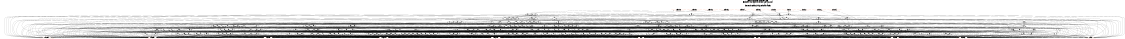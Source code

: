 # Network structure generated by ABC

digraph network {
size = "7.5,10";
center = true;
edge [dir = back];

{
  node [shape = plaintext];
  edge [style = invis];
  LevelTitle1 [label=""];
  LevelTitle2 [label=""];
  Level7 [label = ""];
  Level6 [label = ""];
  Level5 [label = ""];
  Level4 [label = ""];
  Level3 [label = ""];
  Level2 [label = ""];
  Level1 [label = ""];
  Level0 [label = ""];
  LevelTitle1 ->  LevelTitle2 ->  Level7 ->  Level6 ->  Level5 ->  Level4 ->  Level3 ->  Level2 ->  Level1 ->  Level0;
}

{
  rank = same;
  LevelTitle1;
  title1 [shape=plaintext,
          fontsize=20,
          fontname = "Times-Roman",
          label="Network structure visualized by ABC\nBenchmark \"top\". Time was Wed Oct 16 16:01:38 2024. "
         ];
}

{
  rank = same;
  LevelTitle2;
  title2 [shape=plaintext,
          fontsize=18,
          fontname = "Times-Roman",
          label="The network contains 297 logic nodes and 0 latches.\n"
         ];
}

{
  rank = same;
  Level7;
  Node11 [label = "coeff_token0", shape = invtriangle, color = coral, fillcolor = coral];
  Node12 [label = "coeff_token1", shape = invtriangle, color = coral, fillcolor = coral];
  Node13 [label = "coeff_token2", shape = invtriangle, color = coral, fillcolor = coral];
  Node14 [label = "coeff_token3", shape = invtriangle, color = coral, fillcolor = coral];
  Node15 [label = "coeff_token4", shape = invtriangle, color = coral, fillcolor = coral];
  Node16 [label = "coeff_token5", shape = invtriangle, color = coral, fillcolor = coral];
  Node17 [label = "ctoken_len0", shape = invtriangle, color = coral, fillcolor = coral];
  Node18 [label = "ctoken_len1", shape = invtriangle, color = coral, fillcolor = coral];
  Node19 [label = "ctoken_len2", shape = invtriangle, color = coral, fillcolor = coral];
  Node20 [label = "ctoken_len3", shape = invtriangle, color = coral, fillcolor = coral];
  Node21 [label = "ctoken_len4", shape = invtriangle, color = coral, fillcolor = coral];
}

{
  rank = same;
  Level6;
  Node23 [label = "23\n", shape = ellipse];
  Node70 [label = "70\n", shape = ellipse];
  Node116 [label = "116\n", shape = ellipse];
  Node159 [label = "159\n", shape = ellipse];
  Node196 [label = "196\n", shape = ellipse];
  Node231 [label = "231\n", shape = ellipse];
  Node273 [label = "273\n", shape = ellipse];
}

{
  rank = same;
  Level5;
  Node24 [label = "24\n", shape = ellipse];
  Node40 [label = "40\n", shape = ellipse];
  Node71 [label = "71\n", shape = ellipse];
  Node89 [label = "89\n", shape = ellipse];
  Node117 [label = "117\n", shape = ellipse];
  Node136 [label = "136\n", shape = ellipse];
  Node160 [label = "160\n", shape = ellipse];
  Node197 [label = "197\n", shape = ellipse];
  Node211 [label = "211\n", shape = ellipse];
  Node232 [label = "232\n", shape = ellipse];
  Node274 [label = "274\n", shape = ellipse];
  Node302 [label = "302\n", shape = ellipse];
}

{
  rank = same;
  Level4;
  Node25 [label = "25\n", shape = ellipse];
  Node33 [label = "33\n", shape = ellipse];
  Node41 [label = "41\n", shape = ellipse];
  Node50 [label = "50\n", shape = ellipse];
  Node72 [label = "72\n", shape = ellipse];
  Node81 [label = "81\n", shape = ellipse];
  Node90 [label = "90\n", shape = ellipse];
  Node102 [label = "102\n", shape = ellipse];
  Node109 [label = "109\n", shape = ellipse];
  Node118 [label = "118\n", shape = ellipse];
  Node137 [label = "137\n", shape = ellipse];
  Node146 [label = "146\n", shape = ellipse];
  Node161 [label = "161\n", shape = ellipse];
  Node170 [label = "170\n", shape = ellipse];
  Node180 [label = "180\n", shape = ellipse];
  Node190 [label = "190\n", shape = ellipse];
  Node193 [label = "193\n", shape = ellipse];
  Node198 [label = "198\n", shape = ellipse];
  Node212 [label = "212\n", shape = ellipse];
  Node220 [label = "220\n", shape = ellipse];
  Node233 [label = "233\n", shape = ellipse];
  Node253 [label = "253\n", shape = ellipse];
  Node275 [label = "275\n", shape = ellipse];
  Node292 [label = "292\n", shape = ellipse];
  Node303 [label = "303\n", shape = ellipse];
  Node308 [label = "308\n", shape = ellipse];
  Node313 [label = "313\n", shape = ellipse];
}

{
  rank = same;
  Level3;
  Node26 [label = "26\n", shape = ellipse];
  Node34 [label = "34\n", shape = ellipse];
  Node42 [label = "42\n", shape = ellipse];
  Node51 [label = "51\n", shape = ellipse];
  Node59 [label = "59\n", shape = ellipse];
  Node64 [label = "64\n", shape = ellipse];
  Node73 [label = "73\n", shape = ellipse];
  Node82 [label = "82\n", shape = ellipse];
  Node91 [label = "91\n", shape = ellipse];
  Node97 [label = "97\n", shape = ellipse];
  Node103 [label = "103\n", shape = ellipse];
  Node110 [label = "110\n", shape = ellipse];
  Node119 [label = "119\n", shape = ellipse];
  Node123 [label = "123\n", shape = ellipse];
  Node138 [label = "138\n", shape = ellipse];
  Node142 [label = "142\n", shape = ellipse];
  Node147 [label = "147\n", shape = ellipse];
  Node154 [label = "154\n", shape = ellipse];
  Node162 [label = "162\n", shape = ellipse];
  Node167 [label = "167\n", shape = ellipse];
  Node171 [label = "171\n", shape = ellipse];
  Node176 [label = "176\n", shape = ellipse];
  Node181 [label = "181\n", shape = ellipse];
  Node186 [label = "186\n", shape = ellipse];
  Node191 [label = "191\n", shape = ellipse];
  Node194 [label = "194\n", shape = ellipse];
  Node199 [label = "199\n", shape = ellipse];
  Node202 [label = "202\n", shape = ellipse];
  Node206 [label = "206\n", shape = ellipse];
  Node213 [label = "213\n", shape = ellipse];
  Node221 [label = "221\n", shape = ellipse];
  Node226 [label = "226\n", shape = ellipse];
  Node229 [label = "229\n", shape = ellipse];
  Node234 [label = "234\n", shape = ellipse];
  Node237 [label = "237\n", shape = ellipse];
  Node243 [label = "243\n", shape = ellipse];
  Node254 [label = "254\n", shape = ellipse];
  Node262 [label = "262\n", shape = ellipse];
  Node267 [label = "267\n", shape = ellipse];
  Node276 [label = "276\n", shape = ellipse];
  Node282 [label = "282\n", shape = ellipse];
  Node287 [label = "287\n", shape = ellipse];
  Node293 [label = "293\n", shape = ellipse];
  Node295 [label = "295\n", shape = ellipse];
  Node297 [label = "297\n", shape = ellipse];
  Node301 [label = "301\n", shape = ellipse];
  Node304 [label = "304\n", shape = ellipse];
  Node306 [label = "306\n", shape = ellipse];
  Node309 [label = "309\n", shape = ellipse];
  Node314 [label = "314\n", shape = ellipse];
  Node316 [label = "316\n", shape = ellipse];
  Node317 [label = "317\n", shape = ellipse];
}

{
  rank = same;
  Level2;
  Node27 [label = "27\n", shape = ellipse];
  Node30 [label = "30\n", shape = ellipse];
  Node35 [label = "35\n", shape = ellipse];
  Node38 [label = "38\n", shape = ellipse];
  Node43 [label = "43\n", shape = ellipse];
  Node45 [label = "45\n", shape = ellipse];
  Node47 [label = "47\n", shape = ellipse];
  Node52 [label = "52\n", shape = ellipse];
  Node54 [label = "54\n", shape = ellipse];
  Node56 [label = "56\n", shape = ellipse];
  Node60 [label = "60\n", shape = ellipse];
  Node62 [label = "62\n", shape = ellipse];
  Node65 [label = "65\n", shape = ellipse];
  Node67 [label = "67\n", shape = ellipse];
  Node74 [label = "74\n", shape = ellipse];
  Node78 [label = "78\n", shape = ellipse];
  Node83 [label = "83\n", shape = ellipse];
  Node86 [label = "86\n", shape = ellipse];
  Node92 [label = "92\n", shape = ellipse];
  Node98 [label = "98\n", shape = ellipse];
  Node104 [label = "104\n", shape = ellipse];
  Node106 [label = "106\n", shape = ellipse];
  Node111 [label = "111\n", shape = ellipse];
  Node115 [label = "115\n", shape = ellipse];
  Node120 [label = "120\n", shape = ellipse];
  Node124 [label = "124\n", shape = ellipse];
  Node126 [label = "126\n", shape = ellipse];
  Node128 [label = "128\n", shape = ellipse];
  Node131 [label = "131\n", shape = ellipse];
  Node134 [label = "134\n", shape = ellipse];
  Node139 [label = "139\n", shape = ellipse];
  Node143 [label = "143\n", shape = ellipse];
  Node148 [label = "148\n", shape = ellipse];
  Node150 [label = "150\n", shape = ellipse];
  Node155 [label = "155\n", shape = ellipse];
  Node163 [label = "163\n", shape = ellipse];
  Node168 [label = "168\n", shape = ellipse];
  Node172 [label = "172\n", shape = ellipse];
  Node174 [label = "174\n", shape = ellipse];
  Node175 [label = "175\n", shape = ellipse];
  Node177 [label = "177\n", shape = ellipse];
  Node182 [label = "182\n", shape = ellipse];
  Node187 [label = "187\n", shape = ellipse];
  Node192 [label = "192\n", shape = ellipse];
  Node195 [label = "195\n", shape = ellipse];
  Node200 [label = "200\n", shape = ellipse];
  Node203 [label = "203\n", shape = ellipse];
  Node205 [label = "205\n", shape = ellipse];
  Node207 [label = "207\n", shape = ellipse];
  Node209 [label = "209\n", shape = ellipse];
  Node214 [label = "214\n", shape = ellipse];
  Node216 [label = "216\n", shape = ellipse];
  Node219 [label = "219\n", shape = ellipse];
  Node222 [label = "222\n", shape = ellipse];
  Node227 [label = "227\n", shape = ellipse];
  Node230 [label = "230\n", shape = ellipse];
  Node235 [label = "235\n", shape = ellipse];
  Node238 [label = "238\n", shape = ellipse];
  Node240 [label = "240\n", shape = ellipse];
  Node242 [label = "242\n", shape = ellipse];
  Node244 [label = "244\n", shape = ellipse];
  Node248 [label = "248\n", shape = ellipse];
  Node252 [label = "252\n", shape = ellipse];
  Node255 [label = "255\n", shape = ellipse];
  Node258 [label = "258\n", shape = ellipse];
  Node263 [label = "263\n", shape = ellipse];
  Node265 [label = "265\n", shape = ellipse];
  Node266 [label = "266\n", shape = ellipse];
  Node268 [label = "268\n", shape = ellipse];
  Node271 [label = "271\n", shape = ellipse];
  Node277 [label = "277\n", shape = ellipse];
  Node281 [label = "281\n", shape = ellipse];
  Node283 [label = "283\n", shape = ellipse];
  Node284 [label = "284\n", shape = ellipse];
  Node288 [label = "288\n", shape = ellipse];
  Node290 [label = "290\n", shape = ellipse];
  Node294 [label = "294\n", shape = ellipse];
  Node298 [label = "298\n", shape = ellipse];
  Node305 [label = "305\n", shape = ellipse];
  Node307 [label = "307\n", shape = ellipse];
  Node310 [label = "310\n", shape = ellipse];
  Node311 [label = "311\n", shape = ellipse];
  Node315 [label = "315\n", shape = ellipse];
  Node318 [label = "318\n", shape = ellipse];
}

{
  rank = same;
  Level1;
  Node28 [label = "28\n", shape = ellipse];
  Node29 [label = "29\n", shape = ellipse];
  Node31 [label = "31\n", shape = ellipse];
  Node32 [label = "32\n", shape = ellipse];
  Node36 [label = "36\n", shape = ellipse];
  Node37 [label = "37\n", shape = ellipse];
  Node39 [label = "39\n", shape = ellipse];
  Node44 [label = "44\n", shape = ellipse];
  Node46 [label = "46\n", shape = ellipse];
  Node48 [label = "48\n", shape = ellipse];
  Node49 [label = "49\n", shape = ellipse];
  Node53 [label = "53\n", shape = ellipse];
  Node55 [label = "55\n", shape = ellipse];
  Node57 [label = "57\n", shape = ellipse];
  Node58 [label = "58\n", shape = ellipse];
  Node61 [label = "61\n", shape = ellipse];
  Node63 [label = "63\n", shape = ellipse];
  Node66 [label = "66\n", shape = ellipse];
  Node68 [label = "68\n", shape = ellipse];
  Node69 [label = "69\n", shape = ellipse];
  Node75 [label = "75\n", shape = ellipse];
  Node76 [label = "76\n", shape = ellipse];
  Node77 [label = "77\n", shape = ellipse];
  Node79 [label = "79\n", shape = ellipse];
  Node80 [label = "80\n", shape = ellipse];
  Node84 [label = "84\n", shape = ellipse];
  Node85 [label = "85\n", shape = ellipse];
  Node87 [label = "87\n", shape = ellipse];
  Node88 [label = "88\n", shape = ellipse];
  Node93 [label = "93\n", shape = ellipse];
  Node94 [label = "94\n", shape = ellipse];
  Node95 [label = "95\n", shape = ellipse];
  Node96 [label = "96\n", shape = ellipse];
  Node99 [label = "99\n", shape = ellipse];
  Node100 [label = "100\n", shape = ellipse];
  Node101 [label = "101\n", shape = ellipse];
  Node105 [label = "105\n", shape = ellipse];
  Node107 [label = "107\n", shape = ellipse];
  Node108 [label = "108\n", shape = ellipse];
  Node112 [label = "112\n", shape = ellipse];
  Node113 [label = "113\n", shape = ellipse];
  Node114 [label = "114\n", shape = ellipse];
  Node121 [label = "121\n", shape = ellipse];
  Node122 [label = "122\n", shape = ellipse];
  Node125 [label = "125\n", shape = ellipse];
  Node127 [label = "127\n", shape = ellipse];
  Node129 [label = "129\n", shape = ellipse];
  Node130 [label = "130\n", shape = ellipse];
  Node132 [label = "132\n", shape = ellipse];
  Node133 [label = "133\n", shape = ellipse];
  Node135 [label = "135\n", shape = ellipse];
  Node140 [label = "140\n", shape = ellipse];
  Node141 [label = "141\n", shape = ellipse];
  Node144 [label = "144\n", shape = ellipse];
  Node145 [label = "145\n", shape = ellipse];
  Node149 [label = "149\n", shape = ellipse];
  Node151 [label = "151\n", shape = ellipse];
  Node152 [label = "152\n", shape = ellipse];
  Node153 [label = "153\n", shape = ellipse];
  Node156 [label = "156\n", shape = ellipse];
  Node157 [label = "157\n", shape = ellipse];
  Node158 [label = "158\n", shape = ellipse];
  Node164 [label = "164\n", shape = ellipse];
  Node165 [label = "165\n", shape = ellipse];
  Node166 [label = "166\n", shape = ellipse];
  Node169 [label = "169\n", shape = ellipse];
  Node173 [label = "173\n", shape = ellipse];
  Node178 [label = "178\n", shape = ellipse];
  Node179 [label = "179\n", shape = ellipse];
  Node183 [label = "183\n", shape = ellipse];
  Node184 [label = "184\n", shape = ellipse];
  Node185 [label = "185\n", shape = ellipse];
  Node188 [label = "188\n", shape = ellipse];
  Node189 [label = "189\n", shape = ellipse];
  Node201 [label = "201\n", shape = ellipse];
  Node204 [label = "204\n", shape = ellipse];
  Node208 [label = "208\n", shape = ellipse];
  Node210 [label = "210\n", shape = ellipse];
  Node215 [label = "215\n", shape = ellipse];
  Node217 [label = "217\n", shape = ellipse];
  Node218 [label = "218\n", shape = ellipse];
  Node223 [label = "223\n", shape = ellipse];
  Node224 [label = "224\n", shape = ellipse];
  Node225 [label = "225\n", shape = ellipse];
  Node228 [label = "228\n", shape = ellipse];
  Node236 [label = "236\n", shape = ellipse];
  Node239 [label = "239\n", shape = ellipse];
  Node241 [label = "241\n", shape = ellipse];
  Node245 [label = "245\n", shape = ellipse];
  Node246 [label = "246\n", shape = ellipse];
  Node247 [label = "247\n", shape = ellipse];
  Node249 [label = "249\n", shape = ellipse];
  Node250 [label = "250\n", shape = ellipse];
  Node251 [label = "251\n", shape = ellipse];
  Node256 [label = "256\n", shape = ellipse];
  Node257 [label = "257\n", shape = ellipse];
  Node259 [label = "259\n", shape = ellipse];
  Node260 [label = "260\n", shape = ellipse];
  Node261 [label = "261\n", shape = ellipse];
  Node264 [label = "264\n", shape = ellipse];
  Node269 [label = "269\n", shape = ellipse];
  Node270 [label = "270\n", shape = ellipse];
  Node272 [label = "272\n", shape = ellipse];
  Node278 [label = "278\n", shape = ellipse];
  Node279 [label = "279\n", shape = ellipse];
  Node280 [label = "280\n", shape = ellipse];
  Node285 [label = "285\n", shape = ellipse];
  Node286 [label = "286\n", shape = ellipse];
  Node289 [label = "289\n", shape = ellipse];
  Node291 [label = "291\n", shape = ellipse];
  Node296 [label = "296\n", shape = ellipse];
  Node299 [label = "299\n", shape = ellipse];
  Node300 [label = "300\n", shape = ellipse];
  Node312 [label = "312\n", shape = ellipse];
  Node319 [label = "319\n", shape = ellipse];
}

{
  rank = same;
  Level0;
  Node1 [label = "totalcoeffs0", shape = triangle, color = coral, fillcolor = coral];
  Node2 [label = "totalcoeffs1", shape = triangle, color = coral, fillcolor = coral];
  Node3 [label = "totalcoeffs2", shape = triangle, color = coral, fillcolor = coral];
  Node4 [label = "totalcoeffs3", shape = triangle, color = coral, fillcolor = coral];
  Node5 [label = "totalcoeffs4", shape = triangle, color = coral, fillcolor = coral];
  Node6 [label = "ctable0", shape = triangle, color = coral, fillcolor = coral];
  Node7 [label = "ctable1", shape = triangle, color = coral, fillcolor = coral];
  Node8 [label = "ctable2", shape = triangle, color = coral, fillcolor = coral];
  Node9 [label = "trailingones0", shape = triangle, color = coral, fillcolor = coral];
  Node10 [label = "trailingones1", shape = triangle, color = coral, fillcolor = coral];
}

title1 -> title2 [style = invis];
title2 -> Node11 [style = invis];
title2 -> Node12 [style = invis];
title2 -> Node13 [style = invis];
title2 -> Node14 [style = invis];
title2 -> Node15 [style = invis];
title2 -> Node16 [style = invis];
title2 -> Node17 [style = invis];
title2 -> Node18 [style = invis];
title2 -> Node19 [style = invis];
title2 -> Node20 [style = invis];
title2 -> Node21 [style = invis];
Node11 -> Node12 [style = invis];
Node12 -> Node13 [style = invis];
Node13 -> Node14 [style = invis];
Node14 -> Node15 [style = invis];
Node15 -> Node16 [style = invis];
Node16 -> Node17 [style = invis];
Node17 -> Node18 [style = invis];
Node18 -> Node19 [style = invis];
Node19 -> Node20 [style = invis];
Node20 -> Node21 [style = invis];
Node11 -> Node23 [style = solid];
Node12 -> Node70 [style = solid];
Node13 -> Node116 [style = solid];
Node14 -> Node159 [style = solid];
Node15 -> Node190 [style = solid];
Node16 -> Node193 [style = solid];
Node17 -> Node196 [style = solid];
Node18 -> Node231 [style = solid];
Node19 -> Node273 [style = solid];
Node20 -> Node302 [style = solid];
Node21 -> Node317 [style = solid];
Node23 -> Node24 [style = solid];
Node23 -> Node40 [style = solid];
Node23 -> Node64 [style = solid];
Node23 -> Node5 [style = solid];
Node24 -> Node25 [style = solid];
Node24 -> Node33 [style = solid];
Node24 -> Node7 [style = solid];
Node24 -> Node9 [style = solid];
Node25 -> Node26 [style = solid];
Node25 -> Node30 [style = solid];
Node25 -> Node32 [style = solid];
Node25 -> Node3 [style = solid];
Node26 -> Node27 [style = solid];
Node26 -> Node29 [style = solid];
Node26 -> Node2 [style = solid];
Node26 -> Node8 [style = solid];
Node27 -> Node28 [style = solid];
Node27 -> Node2 [style = solid];
Node27 -> Node4 [style = solid];
Node27 -> Node10 [style = solid];
Node28 -> Node1 [style = solid];
Node28 -> Node2 [style = solid];
Node28 -> Node3 [style = solid];
Node28 -> Node6 [style = solid];
Node29 -> Node1 [style = solid];
Node29 -> Node3 [style = solid];
Node29 -> Node4 [style = solid];
Node29 -> Node10 [style = solid];
Node30 -> Node31 [style = solid];
Node30 -> Node1 [style = solid];
Node30 -> Node2 [style = solid];
Node30 -> Node10 [style = solid];
Node31 -> Node4 [style = solid];
Node31 -> Node6 [style = solid];
Node32 -> Node1 [style = solid];
Node32 -> Node2 [style = solid];
Node32 -> Node8 [style = solid];
Node32 -> Node10 [style = solid];
Node33 -> Node34 [style = solid];
Node33 -> Node4 [style = solid];
Node34 -> Node35 [style = solid];
Node34 -> Node38 [style = solid];
Node34 -> Node1 [style = solid];
Node34 -> Node3 [style = solid];
Node35 -> Node36 [style = solid];
Node35 -> Node37 [style = solid];
Node35 -> Node2 [style = solid];
Node35 -> Node8 [style = solid];
Node36 -> Node6 [style = solid];
Node36 -> Node8 [style = solid];
Node36 -> Node9 [style = solid];
Node36 -> Node10 [style = solid];
Node37 -> Node6 [style = solid];
Node37 -> Node10 [style = solid];
Node38 -> Node39 [style = solid];
Node38 -> Node6 [style = solid];
Node38 -> Node8 [style = solid];
Node38 -> Node9 [style = solid];
Node39 -> Node1 [style = solid];
Node39 -> Node2 [style = solid];
Node39 -> Node3 [style = solid];
Node39 -> Node10 [style = solid];
Node40 -> Node41 [style = solid];
Node40 -> Node50 [style = solid];
Node40 -> Node59 [style = solid];
Node40 -> Node8 [style = solid];
Node41 -> Node42 [style = solid];
Node41 -> Node47 [style = solid];
Node41 -> Node4 [style = solid];
Node41 -> Node6 [style = solid];
Node42 -> Node43 [style = solid];
Node42 -> Node45 [style = solid];
Node42 -> Node7 [style = solid];
Node42 -> Node9 [style = solid];
Node43 -> Node44 [style = solid];
Node43 -> Node1 [style = solid];
Node43 -> Node3 [style = solid];
Node43 -> Node6 [style = solid];
Node44 -> Node2 [style = solid];
Node44 -> Node10 [style = solid];
Node45 -> Node46 [style = solid];
Node45 -> Node3 [style = solid];
Node45 -> Node6 [style = solid];
Node46 -> Node1 [style = solid];
Node46 -> Node2 [style = solid];
Node46 -> Node10 [style = solid];
Node47 -> Node48 [style = solid];
Node47 -> Node49 [style = solid];
Node47 -> Node2 [style = solid];
Node47 -> Node9 [style = solid];
Node48 -> Node1 [style = solid];
Node48 -> Node10 [style = solid];
Node49 -> Node1 [style = solid];
Node49 -> Node2 [style = solid];
Node49 -> Node3 [style = solid];
Node49 -> Node10 [style = solid];
Node50 -> Node51 [style = solid];
Node50 -> Node56 [style = solid];
Node50 -> Node6 [style = solid];
Node51 -> Node52 [style = solid];
Node51 -> Node54 [style = solid];
Node51 -> Node1 [style = solid];
Node51 -> Node9 [style = solid];
Node52 -> Node53 [style = solid];
Node52 -> Node2 [style = solid];
Node52 -> Node9 [style = solid];
Node52 -> Node10 [style = solid];
Node53 -> Node3 [style = solid];
Node53 -> Node4 [style = solid];
Node54 -> Node55 [style = solid];
Node54 -> Node2 [style = solid];
Node54 -> Node3 [style = solid];
Node54 -> Node10 [style = solid];
Node55 -> Node3 [style = solid];
Node55 -> Node4 [style = solid];
Node55 -> Node7 [style = solid];
Node56 -> Node57 [style = solid];
Node56 -> Node58 [style = solid];
Node56 -> Node1 [style = solid];
Node57 -> Node3 [style = solid];
Node57 -> Node4 [style = solid];
Node58 -> Node2 [style = solid];
Node58 -> Node9 [style = solid];
Node58 -> Node10 [style = solid];
Node59 -> Node60 [style = solid];
Node59 -> Node62 [style = solid];
Node59 -> Node6 [style = solid];
Node59 -> Node9 [style = solid];
Node60 -> Node57 [style = solid];
Node60 -> Node61 [style = solid];
Node60 -> Node46 [style = solid];
Node61 -> Node1 [style = solid];
Node61 -> Node3 [style = solid];
Node61 -> Node7 [style = solid];
Node61 -> Node10 [style = solid];
Node62 -> Node63 [style = solid];
Node62 -> Node2 [style = solid];
Node62 -> Node3 [style = solid];
Node62 -> Node10 [style = solid];
Node63 -> Node1 [style = solid];
Node63 -> Node4 [style = solid];
Node63 -> Node7 [style = solid];
Node64 -> Node65 [style = solid];
Node64 -> Node67 [style = solid];
Node64 -> Node69 [style = solid];
Node64 -> Node6 [style = solid];
Node65 -> Node66 [style = solid];
Node65 -> Node5 [style = solid];
Node65 -> Node7 [style = solid];
Node65 -> Node10 [style = solid];
Node66 -> Node6 [style = solid];
Node66 -> Node7 [style = solid];
Node66 -> Node9 [style = solid];
Node67 -> Node68 [style = solid];
Node67 -> Node1 [style = solid];
Node67 -> Node8 [style = solid];
Node68 -> Node2 [style = solid];
Node68 -> Node3 [style = solid];
Node68 -> Node4 [style = solid];
Node69 -> Node5 [style = solid];
Node69 -> Node7 [style = solid];
Node69 -> Node9 [style = solid];
Node69 -> Node10 [style = solid];
Node70 -> Node71 [style = solid];
Node70 -> Node89 [style = solid];
Node70 -> Node109 [style = solid];
Node70 -> Node8 [style = solid];
Node71 -> Node72 [style = solid];
Node71 -> Node81 [style = solid];
Node71 -> Node4 [style = solid];
Node72 -> Node73 [style = solid];
Node72 -> Node78 [style = solid];
Node72 -> Node2 [style = solid];
Node73 -> Node74 [style = solid];
Node73 -> Node77 [style = solid];
Node73 -> Node5 [style = solid];
Node73 -> Node6 [style = solid];
Node74 -> Node75 [style = solid];
Node74 -> Node76 [style = solid];
Node74 -> Node1 [style = solid];
Node74 -> Node3 [style = solid];
Node75 -> Node6 [style = solid];
Node75 -> Node7 [style = solid];
Node75 -> Node9 [style = solid];
Node75 -> Node10 [style = solid];
Node76 -> Node6 [style = solid];
Node76 -> Node7 [style = solid];
Node76 -> Node9 [style = solid];
Node76 -> Node10 [style = solid];
Node77 -> Node1 [style = solid];
Node77 -> Node3 [style = solid];
Node77 -> Node9 [style = solid];
Node77 -> Node10 [style = solid];
Node78 -> Node79 [style = solid];
Node78 -> Node80 [style = solid];
Node78 -> Node5 [style = solid];
Node78 -> Node10 [style = solid];
Node79 -> Node5 [style = solid];
Node79 -> Node6 [style = solid];
Node79 -> Node7 [style = solid];
Node79 -> Node9 [style = solid];
Node80 -> Node1 [style = solid];
Node80 -> Node3 [style = solid];
Node80 -> Node7 [style = solid];
Node80 -> Node10 [style = solid];
Node81 -> Node82 [style = solid];
Node81 -> Node88 [style = solid];
Node81 -> Node2 [style = solid];
Node81 -> Node5 [style = solid];
Node82 -> Node83 [style = solid];
Node82 -> Node86 [style = solid];
Node82 -> Node3 [style = solid];
Node82 -> Node10 [style = solid];
Node83 -> Node75 [style = solid];
Node83 -> Node84 [style = solid];
Node83 -> Node85 [style = solid];
Node83 -> Node1 [style = solid];
Node84 -> Node7 [style = solid];
Node84 -> Node9 [style = solid];
Node85 -> Node1 [style = solid];
Node85 -> Node6 [style = solid];
Node85 -> Node9 [style = solid];
Node85 -> Node10 [style = solid];
Node86 -> Node87 [style = solid];
Node86 -> Node6 [style = solid];
Node86 -> Node7 [style = solid];
Node86 -> Node9 [style = solid];
Node87 -> Node1 [style = solid];
Node87 -> Node3 [style = solid];
Node87 -> Node7 [style = solid];
Node88 -> Node3 [style = solid];
Node88 -> Node7 [style = solid];
Node88 -> Node9 [style = solid];
Node88 -> Node10 [style = solid];
Node89 -> Node90 [style = solid];
Node89 -> Node102 [style = solid];
Node89 -> Node5 [style = solid];
Node89 -> Node10 [style = solid];
Node90 -> Node91 [style = solid];
Node90 -> Node97 [style = solid];
Node90 -> Node6 [style = solid];
Node90 -> Node7 [style = solid];
Node91 -> Node92 [style = solid];
Node91 -> Node95 [style = solid];
Node91 -> Node96 [style = solid];
Node91 -> Node2 [style = solid];
Node92 -> Node93 [style = solid];
Node92 -> Node94 [style = solid];
Node92 -> Node1 [style = solid];
Node92 -> Node2 [style = solid];
Node93 -> Node3 [style = solid];
Node93 -> Node4 [style = solid];
Node93 -> Node9 [style = solid];
Node94 -> Node1 [style = solid];
Node94 -> Node3 [style = solid];
Node94 -> Node6 [style = solid];
Node94 -> Node9 [style = solid];
Node95 -> Node3 [style = solid];
Node95 -> Node6 [style = solid];
Node95 -> Node9 [style = solid];
Node96 -> Node1 [style = solid];
Node96 -> Node4 [style = solid];
Node96 -> Node6 [style = solid];
Node96 -> Node9 [style = solid];
Node97 -> Node98 [style = solid];
Node97 -> Node100 [style = solid];
Node97 -> Node101 [style = solid];
Node97 -> Node3 [style = solid];
Node98 -> Node99 [style = solid];
Node98 -> Node2 [style = solid];
Node98 -> Node3 [style = solid];
Node98 -> Node7 [style = solid];
Node99 -> Node2 [style = solid];
Node99 -> Node4 [style = solid];
Node99 -> Node9 [style = solid];
Node100 -> Node1 [style = solid];
Node100 -> Node9 [style = solid];
Node101 -> Node1 [style = solid];
Node101 -> Node2 [style = solid];
Node101 -> Node7 [style = solid];
Node102 -> Node103 [style = solid];
Node102 -> Node106 [style = solid];
Node102 -> Node108 [style = solid];
Node102 -> Node7 [style = solid];
Node103 -> Node104 [style = solid];
Node103 -> Node1 [style = solid];
Node103 -> Node2 [style = solid];
Node103 -> Node6 [style = solid];
Node104 -> Node105 [style = solid];
Node104 -> Node4 [style = solid];
Node104 -> Node9 [style = solid];
Node105 -> Node2 [style = solid];
Node105 -> Node3 [style = solid];
Node106 -> Node107 [style = solid];
Node106 -> Node4 [style = solid];
Node106 -> Node6 [style = solid];
Node106 -> Node9 [style = solid];
Node107 -> Node2 [style = solid];
Node107 -> Node3 [style = solid];
Node108 -> Node2 [style = solid];
Node108 -> Node3 [style = solid];
Node108 -> Node4 [style = solid];
Node108 -> Node6 [style = solid];
Node109 -> Node110 [style = solid];
Node109 -> Node115 [style = solid];
Node109 -> Node39 [style = solid];
Node109 -> Node8 [style = solid];
Node110 -> Node111 [style = solid];
Node110 -> Node113 [style = solid];
Node110 -> Node114 [style = solid];
Node110 -> Node9 [style = solid];
Node111 -> Node112 [style = solid];
Node111 -> Node3 [style = solid];
Node111 -> Node9 [style = solid];
Node112 -> Node2 [style = solid];
Node112 -> Node10 [style = solid];
Node113 -> Node1 [style = solid];
Node113 -> Node2 [style = solid];
Node113 -> Node3 [style = solid];
Node113 -> Node10 [style = solid];
Node114 -> Node1 [style = solid];
Node114 -> Node2 [style = solid];
Node114 -> Node3 [style = solid];
Node115 -> Node31 [style = solid];
Node115 -> Node5 [style = solid];
Node115 -> Node7 [style = solid];
Node116 -> Node117 [style = solid];
Node116 -> Node136 [style = solid];
Node116 -> Node154 [style = solid];
Node116 -> Node8 [style = solid];
Node117 -> Node118 [style = solid];
Node117 -> Node134 [style = solid];
Node117 -> Node1 [style = solid];
Node117 -> Node5 [style = solid];
Node118 -> Node119 [style = solid];
Node118 -> Node123 [style = solid];
Node118 -> Node131 [style = solid];
Node118 -> Node4 [style = solid];
Node119 -> Node120 [style = solid];
Node119 -> Node122 [style = solid];
Node119 -> Node2 [style = solid];
Node119 -> Node10 [style = solid];
Node120 -> Node121 [style = solid];
Node120 -> Node2 [style = solid];
Node120 -> Node4 [style = solid];
Node120 -> Node9 [style = solid];
Node121 -> Node6 [style = solid];
Node121 -> Node7 [style = solid];
Node122 -> Node3 [style = solid];
Node122 -> Node4 [style = solid];
Node122 -> Node6 [style = solid];
Node122 -> Node9 [style = solid];
Node123 -> Node124 [style = solid];
Node123 -> Node126 [style = solid];
Node123 -> Node128 [style = solid];
Node123 -> Node6 [style = solid];
Node124 -> Node125 [style = solid];
Node124 -> Node3 [style = solid];
Node124 -> Node7 [style = solid];
Node124 -> Node9 [style = solid];
Node125 -> Node2 [style = solid];
Node125 -> Node3 [style = solid];
Node125 -> Node4 [style = solid];
Node125 -> Node9 [style = solid];
Node126 -> Node127 [style = solid];
Node126 -> Node4 [style = solid];
Node126 -> Node7 [style = solid];
Node126 -> Node10 [style = solid];
Node127 -> Node2 [style = solid];
Node127 -> Node4 [style = solid];
Node127 -> Node9 [style = solid];
Node127 -> Node10 [style = solid];
Node128 -> Node129 [style = solid];
Node128 -> Node130 [style = solid];
Node129 -> Node7 [style = solid];
Node129 -> Node9 [style = solid];
Node130 -> Node2 [style = solid];
Node130 -> Node4 [style = solid];
Node130 -> Node10 [style = solid];
Node131 -> Node132 [style = solid];
Node131 -> Node133 [style = solid];
Node131 -> Node3 [style = solid];
Node132 -> Node2 [style = solid];
Node132 -> Node7 [style = solid];
Node132 -> Node9 [style = solid];
Node132 -> Node10 [style = solid];
Node133 -> Node2 [style = solid];
Node133 -> Node9 [style = solid];
Node133 -> Node10 [style = solid];
Node134 -> Node105 [style = solid];
Node134 -> Node135 [style = solid];
Node134 -> Node4 [style = solid];
Node134 -> Node5 [style = solid];
Node135 -> Node6 [style = solid];
Node135 -> Node7 [style = solid];
Node135 -> Node9 [style = solid];
Node135 -> Node10 [style = solid];
Node136 -> Node137 [style = solid];
Node136 -> Node146 [style = solid];
Node136 -> Node153 [style = solid];
Node136 -> Node5 [style = solid];
Node137 -> Node138 [style = solid];
Node137 -> Node142 [style = solid];
Node137 -> Node1 [style = solid];
Node137 -> Node7 [style = solid];
Node138 -> Node139 [style = solid];
Node138 -> Node141 [style = solid];
Node138 -> Node2 [style = solid];
Node138 -> Node4 [style = solid];
Node139 -> Node140 [style = solid];
Node139 -> Node3 [style = solid];
Node139 -> Node6 [style = solid];
Node139 -> Node10 [style = solid];
Node140 -> Node1 [style = solid];
Node140 -> Node9 [style = solid];
Node140 -> Node10 [style = solid];
Node141 -> Node2 [style = solid];
Node141 -> Node3 [style = solid];
Node141 -> Node9 [style = solid];
Node141 -> Node10 [style = solid];
Node142 -> Node143 [style = solid];
Node142 -> Node144 [style = solid];
Node142 -> Node145 [style = solid];
Node142 -> Node3 [style = solid];
Node143 -> Node57 [style = solid];
Node143 -> Node2 [style = solid];
Node143 -> Node9 [style = solid];
Node143 -> Node10 [style = solid];
Node144 -> Node9 [style = solid];
Node144 -> Node10 [style = solid];
Node145 -> Node2 [style = solid];
Node145 -> Node4 [style = solid];
Node145 -> Node6 [style = solid];
Node146 -> Node147 [style = solid];
Node146 -> Node150 [style = solid];
Node146 -> Node3 [style = solid];
Node146 -> Node4 [style = solid];
Node147 -> Node148 [style = solid];
Node147 -> Node112 [style = solid];
Node147 -> Node149 [style = solid];
Node147 -> Node9 [style = solid];
Node148 -> Node44 [style = solid];
Node148 -> Node7 [style = solid];
Node149 -> Node2 [style = solid];
Node149 -> Node4 [style = solid];
Node149 -> Node9 [style = solid];
Node149 -> Node10 [style = solid];
Node150 -> Node151 [style = solid];
Node150 -> Node152 [style = solid];
Node150 -> Node7 [style = solid];
Node151 -> Node2 [style = solid];
Node151 -> Node3 [style = solid];
Node151 -> Node9 [style = solid];
Node151 -> Node10 [style = solid];
Node152 -> Node3 [style = solid];
Node152 -> Node9 [style = solid];
Node152 -> Node10 [style = solid];
Node153 -> Node1 [style = solid];
Node153 -> Node6 [style = solid];
Node154 -> Node155 [style = solid];
Node154 -> Node157 [style = solid];
Node154 -> Node158 [style = solid];
Node154 -> Node2 [style = solid];
Node155 -> Node57 [style = solid];
Node155 -> Node156 [style = solid];
Node155 -> Node5 [style = solid];
Node156 -> Node6 [style = solid];
Node156 -> Node7 [style = solid];
Node157 -> Node1 [style = solid];
Node157 -> Node8 [style = solid];
Node157 -> Node9 [style = solid];
Node157 -> Node10 [style = solid];
Node158 -> Node1 [style = solid];
Node158 -> Node2 [style = solid];
Node158 -> Node9 [style = solid];
Node158 -> Node10 [style = solid];
Node159 -> Node160 [style = solid];
Node159 -> Node180 [style = solid];
Node159 -> Node5 [style = solid];
Node159 -> Node8 [style = solid];
Node160 -> Node161 [style = solid];
Node160 -> Node170 [style = solid];
Node160 -> Node176 [style = solid];
Node160 -> Node2 [style = solid];
Node161 -> Node162 [style = solid];
Node161 -> Node167 [style = solid];
Node161 -> Node1 [style = solid];
Node161 -> Node2 [style = solid];
Node162 -> Node163 [style = solid];
Node162 -> Node165 [style = solid];
Node162 -> Node166 [style = solid];
Node162 -> Node10 [style = solid];
Node163 -> Node164 [style = solid];
Node163 -> Node3 [style = solid];
Node163 -> Node4 [style = solid];
Node163 -> Node9 [style = solid];
Node164 -> Node6 [style = solid];
Node164 -> Node10 [style = solid];
Node165 -> Node3 [style = solid];
Node165 -> Node4 [style = solid];
Node165 -> Node6 [style = solid];
Node165 -> Node9 [style = solid];
Node166 -> Node4 [style = solid];
Node166 -> Node6 [style = solid];
Node166 -> Node7 [style = solid];
Node166 -> Node9 [style = solid];
Node167 -> Node168 [style = solid];
Node167 -> Node121 [style = solid];
Node167 -> Node4 [style = solid];
Node167 -> Node10 [style = solid];
Node168 -> Node95 [style = solid];
Node168 -> Node169 [style = solid];
Node169 -> Node2 [style = solid];
Node169 -> Node7 [style = solid];
Node170 -> Node171 [style = solid];
Node170 -> Node174 [style = solid];
Node170 -> Node175 [style = solid];
Node170 -> Node4 [style = solid];
Node171 -> Node172 [style = solid];
Node171 -> Node164 [style = solid];
Node171 -> Node7 [style = solid];
Node172 -> Node173 [style = solid];
Node172 -> Node6 [style = solid];
Node172 -> Node9 [style = solid];
Node173 -> Node2 [style = solid];
Node173 -> Node10 [style = solid];
Node174 -> Node37 [style = solid];
Node174 -> Node3 [style = solid];
Node174 -> Node7 [style = solid];
Node174 -> Node9 [style = solid];
Node175 -> Node121 [style = solid];
Node175 -> Node2 [style = solid];
Node175 -> Node9 [style = solid];
Node175 -> Node10 [style = solid];
Node176 -> Node177 [style = solid];
Node176 -> Node179 [style = solid];
Node176 -> Node9 [style = solid];
Node176 -> Node10 [style = solid];
Node177 -> Node57 [style = solid];
Node177 -> Node121 [style = solid];
Node177 -> Node178 [style = solid];
Node178 -> Node3 [style = solid];
Node178 -> Node4 [style = solid];
Node178 -> Node7 [style = solid];
Node179 -> Node4 [style = solid];
Node179 -> Node6 [style = solid];
Node179 -> Node7 [style = solid];
Node179 -> Node10 [style = solid];
Node180 -> Node181 [style = solid];
Node180 -> Node186 [style = solid];
Node180 -> Node1 [style = solid];
Node180 -> Node2 [style = solid];
Node181 -> Node182 [style = solid];
Node181 -> Node185 [style = solid];
Node181 -> Node5 [style = solid];
Node182 -> Node183 [style = solid];
Node182 -> Node184 [style = solid];
Node182 -> Node6 [style = solid];
Node182 -> Node7 [style = solid];
Node183 -> Node9 [style = solid];
Node183 -> Node10 [style = solid];
Node184 -> Node3 [style = solid];
Node184 -> Node4 [style = solid];
Node184 -> Node5 [style = solid];
Node185 -> Node3 [style = solid];
Node185 -> Node4 [style = solid];
Node185 -> Node7 [style = solid];
Node185 -> Node10 [style = solid];
Node186 -> Node187 [style = solid];
Node186 -> Node121 [style = solid];
Node186 -> Node3 [style = solid];
Node186 -> Node5 [style = solid];
Node187 -> Node188 [style = solid];
Node187 -> Node189 [style = solid];
Node187 -> Node2 [style = solid];
Node187 -> Node3 [style = solid];
Node188 -> Node6 [style = solid];
Node188 -> Node7 [style = solid];
Node188 -> Node9 [style = solid];
Node188 -> Node10 [style = solid];
Node189 -> Node4 [style = solid];
Node189 -> Node6 [style = solid];
Node189 -> Node7 [style = solid];
Node189 -> Node9 [style = solid];
Node190 -> Node191 [style = solid];
Node190 -> Node6 [style = solid];
Node190 -> Node7 [style = solid];
Node190 -> Node8 [style = solid];
Node191 -> Node192 [style = solid];
Node191 -> Node114 [style = solid];
Node191 -> Node4 [style = solid];
Node191 -> Node5 [style = solid];
Node192 -> Node105 [style = solid];
Node192 -> Node1 [style = solid];
Node193 -> Node194 [style = solid];
Node193 -> Node6 [style = solid];
Node193 -> Node7 [style = solid];
Node193 -> Node8 [style = solid];
Node194 -> Node192 [style = solid];
Node194 -> Node195 [style = solid];
Node194 -> Node4 [style = solid];
Node194 -> Node5 [style = solid];
Node195 -> Node184 [style = solid];
Node195 -> Node1 [style = solid];
Node195 -> Node2 [style = solid];
Node196 -> Node197 [style = solid];
Node196 -> Node211 [style = solid];
Node196 -> Node229 [style = solid];
Node196 -> Node5 [style = solid];
Node197 -> Node198 [style = solid];
Node197 -> Node206 [style = solid];
Node197 -> Node4 [style = solid];
Node197 -> Node8 [style = solid];
Node198 -> Node199 [style = solid];
Node198 -> Node202 [style = solid];
Node198 -> Node205 [style = solid];
Node198 -> Node9 [style = solid];
Node199 -> Node200 [style = solid];
Node199 -> Node173 [style = solid];
Node199 -> Node1 [style = solid];
Node199 -> Node6 [style = solid];
Node200 -> Node201 [style = solid];
Node200 -> Node7 [style = solid];
Node200 -> Node10 [style = solid];
Node201 -> Node2 [style = solid];
Node201 -> Node3 [style = solid];
Node201 -> Node6 [style = solid];
Node202 -> Node203 [style = solid];
Node202 -> Node58 [style = solid];
Node202 -> Node204 [style = solid];
Node202 -> Node6 [style = solid];
Node203 -> Node48 [style = solid];
Node203 -> Node3 [style = solid];
Node204 -> Node3 [style = solid];
Node204 -> Node7 [style = solid];
Node204 -> Node9 [style = solid];
Node204 -> Node10 [style = solid];
Node205 -> Node37 [style = solid];
Node205 -> Node1 [style = solid];
Node205 -> Node3 [style = solid];
Node206 -> Node207 [style = solid];
Node206 -> Node209 [style = solid];
Node206 -> Node156 [style = solid];
Node206 -> Node1 [style = solid];
Node207 -> Node208 [style = solid];
Node207 -> Node2 [style = solid];
Node207 -> Node3 [style = solid];
Node207 -> Node10 [style = solid];
Node208 -> Node8 [style = solid];
Node208 -> Node9 [style = solid];
Node208 -> Node10 [style = solid];
Node209 -> Node210 [style = solid];
Node209 -> Node3 [style = solid];
Node209 -> Node8 [style = solid];
Node210 -> Node1 [style = solid];
Node210 -> Node2 [style = solid];
Node210 -> Node9 [style = solid];
Node210 -> Node10 [style = solid];
Node211 -> Node212 [style = solid];
Node211 -> Node220 [style = solid];
Node211 -> Node4 [style = solid];
Node211 -> Node8 [style = solid];
Node212 -> Node213 [style = solid];
Node212 -> Node216 [style = solid];
Node212 -> Node219 [style = solid];
Node212 -> Node6 [style = solid];
Node213 -> Node214 [style = solid];
Node213 -> Node58 [style = solid];
Node213 -> Node173 [style = solid];
Node213 -> Node1 [style = solid];
Node214 -> Node215 [style = solid];
Node214 -> Node2 [style = solid];
Node214 -> Node3 [style = solid];
Node214 -> Node10 [style = solid];
Node215 -> Node1 [style = solid];
Node215 -> Node2 [style = solid];
Node215 -> Node7 [style = solid];
Node215 -> Node9 [style = solid];
Node216 -> Node217 [style = solid];
Node216 -> Node218 [style = solid];
Node216 -> Node3 [style = solid];
Node216 -> Node10 [style = solid];
Node217 -> Node1 [style = solid];
Node217 -> Node2 [style = solid];
Node217 -> Node9 [style = solid];
Node218 -> Node1 [style = solid];
Node218 -> Node2 [style = solid];
Node218 -> Node7 [style = solid];
Node218 -> Node9 [style = solid];
Node219 -> Node112 [style = solid];
Node219 -> Node1 [style = solid];
Node219 -> Node6 [style = solid];
Node219 -> Node9 [style = solid];
Node220 -> Node221 [style = solid];
Node220 -> Node226 [style = solid];
Node220 -> Node2 [style = solid];
Node221 -> Node222 [style = solid];
Node221 -> Node225 [style = solid];
Node221 -> Node7 [style = solid];
Node221 -> Node9 [style = solid];
Node222 -> Node223 [style = solid];
Node222 -> Node224 [style = solid];
Node222 -> Node1 [style = solid];
Node222 -> Node10 [style = solid];
Node223 -> Node3 [style = solid];
Node223 -> Node6 [style = solid];
Node224 -> Node3 [style = solid];
Node224 -> Node6 [style = solid];
Node224 -> Node7 [style = solid];
Node225 -> Node1 [style = solid];
Node225 -> Node3 [style = solid];
Node225 -> Node9 [style = solid];
Node225 -> Node10 [style = solid];
Node226 -> Node227 [style = solid];
Node226 -> Node228 [style = solid];
Node226 -> Node3 [style = solid];
Node226 -> Node10 [style = solid];
Node227 -> Node48 [style = solid];
Node227 -> Node3 [style = solid];
Node227 -> Node9 [style = solid];
Node228 -> Node1 [style = solid];
Node228 -> Node6 [style = solid];
Node228 -> Node7 [style = solid];
Node228 -> Node9 [style = solid];
Node229 -> Node230 [style = solid];
Node229 -> Node6 [style = solid];
Node229 -> Node7 [style = solid];
Node229 -> Node8 [style = solid];
Node230 -> Node57 [style = solid];
Node230 -> Node1 [style = solid];
Node230 -> Node2 [style = solid];
Node230 -> Node5 [style = solid];
Node231 -> Node232 [style = solid];
Node231 -> Node267 [style = solid];
Node231 -> Node271 [style = solid];
Node231 -> Node5 [style = solid];
Node232 -> Node233 [style = solid];
Node232 -> Node253 [style = solid];
Node232 -> Node6 [style = solid];
Node232 -> Node8 [style = solid];
Node233 -> Node234 [style = solid];
Node233 -> Node237 [style = solid];
Node233 -> Node243 [style = solid];
Node233 -> Node2 [style = solid];
Node234 -> Node235 [style = solid];
Node234 -> Node236 [style = solid];
Node234 -> Node3 [style = solid];
Node234 -> Node7 [style = solid];
Node235 -> Node183 [style = solid];
Node235 -> Node4 [style = solid];
Node236 -> Node1 [style = solid];
Node236 -> Node4 [style = solid];
Node236 -> Node9 [style = solid];
Node236 -> Node10 [style = solid];
Node237 -> Node238 [style = solid];
Node237 -> Node240 [style = solid];
Node237 -> Node242 [style = solid];
Node237 -> Node3 [style = solid];
Node238 -> Node239 [style = solid];
Node238 -> Node10 [style = solid];
Node239 -> Node1 [style = solid];
Node239 -> Node4 [style = solid];
Node239 -> Node7 [style = solid];
Node239 -> Node9 [style = solid];
Node240 -> Node84 [style = solid];
Node240 -> Node241 [style = solid];
Node240 -> Node1 [style = solid];
Node240 -> Node10 [style = solid];
Node241 -> Node4 [style = solid];
Node241 -> Node7 [style = solid];
Node241 -> Node9 [style = solid];
Node241 -> Node10 [style = solid];
Node242 -> Node144 [style = solid];
Node242 -> Node4 [style = solid];
Node242 -> Node7 [style = solid];
Node243 -> Node244 [style = solid];
Node243 -> Node248 [style = solid];
Node243 -> Node252 [style = solid];
Node243 -> Node2 [style = solid];
Node244 -> Node245 [style = solid];
Node244 -> Node246 [style = solid];
Node244 -> Node247 [style = solid];
Node244 -> Node4 [style = solid];
Node245 -> Node1 [style = solid];
Node245 -> Node9 [style = solid];
Node245 -> Node10 [style = solid];
Node246 -> Node3 [style = solid];
Node246 -> Node7 [style = solid];
Node247 -> Node1 [style = solid];
Node247 -> Node7 [style = solid];
Node247 -> Node9 [style = solid];
Node247 -> Node10 [style = solid];
Node248 -> Node249 [style = solid];
Node248 -> Node250 [style = solid];
Node248 -> Node251 [style = solid];
Node248 -> Node10 [style = solid];
Node249 -> Node3 [style = solid];
Node249 -> Node9 [style = solid];
Node249 -> Node10 [style = solid];
Node250 -> Node1 [style = solid];
Node250 -> Node3 [style = solid];
Node250 -> Node7 [style = solid];
Node250 -> Node9 [style = solid];
Node251 -> Node4 [style = solid];
Node251 -> Node7 [style = solid];
Node251 -> Node9 [style = solid];
Node252 -> Node129 [style = solid];
Node252 -> Node3 [style = solid];
Node252 -> Node4 [style = solid];
Node252 -> Node10 [style = solid];
Node253 -> Node254 [style = solid];
Node253 -> Node262 [style = solid];
Node253 -> Node266 [style = solid];
Node253 -> Node7 [style = solid];
Node254 -> Node255 [style = solid];
Node254 -> Node258 [style = solid];
Node254 -> Node261 [style = solid];
Node254 -> Node2 [style = solid];
Node255 -> Node256 [style = solid];
Node255 -> Node257 [style = solid];
Node255 -> Node4 [style = solid];
Node255 -> Node9 [style = solid];
Node256 -> Node1 [style = solid];
Node256 -> Node3 [style = solid];
Node256 -> Node6 [style = solid];
Node256 -> Node10 [style = solid];
Node257 -> Node3 [style = solid];
Node257 -> Node6 [style = solid];
Node257 -> Node9 [style = solid];
Node257 -> Node10 [style = solid];
Node258 -> Node259 [style = solid];
Node258 -> Node260 [style = solid];
Node258 -> Node1 [style = solid];
Node258 -> Node9 [style = solid];
Node259 -> Node3 [style = solid];
Node259 -> Node4 [style = solid];
Node259 -> Node6 [style = solid];
Node259 -> Node10 [style = solid];
Node260 -> Node3 [style = solid];
Node260 -> Node4 [style = solid];
Node260 -> Node6 [style = solid];
Node261 -> Node3 [style = solid];
Node261 -> Node4 [style = solid];
Node261 -> Node6 [style = solid];
Node261 -> Node10 [style = solid];
Node262 -> Node263 [style = solid];
Node262 -> Node265 [style = solid];
Node262 -> Node2 [style = solid];
Node262 -> Node6 [style = solid];
Node263 -> Node264 [style = solid];
Node263 -> Node1 [style = solid];
Node263 -> Node3 [style = solid];
Node263 -> Node4 [style = solid];
Node264 -> Node9 [style = solid];
Node264 -> Node10 [style = solid];
Node265 -> Node144 [style = solid];
Node265 -> Node1 [style = solid];
Node265 -> Node3 [style = solid];
Node265 -> Node4 [style = solid];
Node266 -> Node164 [style = solid];
Node266 -> Node3 [style = solid];
Node266 -> Node4 [style = solid];
Node266 -> Node9 [style = solid];
Node267 -> Node268 [style = solid];
Node267 -> Node31 [style = solid];
Node267 -> Node169 [style = solid];
Node268 -> Node269 [style = solid];
Node268 -> Node270 [style = solid];
Node268 -> Node1 [style = solid];
Node268 -> Node3 [style = solid];
Node269 -> Node9 [style = solid];
Node269 -> Node10 [style = solid];
Node270 -> Node8 [style = solid];
Node270 -> Node9 [style = solid];
Node270 -> Node10 [style = solid];
Node271 -> Node169 [style = solid];
Node271 -> Node272 [style = solid];
Node271 -> Node5 [style = solid];
Node271 -> Node8 [style = solid];
Node272 -> Node1 [style = solid];
Node272 -> Node3 [style = solid];
Node272 -> Node4 [style = solid];
Node272 -> Node6 [style = solid];
Node273 -> Node274 [style = solid];
Node273 -> Node297 [style = solid];
Node273 -> Node301 [style = solid];
Node273 -> Node5 [style = solid];
Node274 -> Node275 [style = solid];
Node274 -> Node292 [style = solid];
Node274 -> Node7 [style = solid];
Node274 -> Node8 [style = solid];
Node275 -> Node276 [style = solid];
Node275 -> Node282 [style = solid];
Node275 -> Node287 [style = solid];
Node275 -> Node9 [style = solid];
Node276 -> Node277 [style = solid];
Node276 -> Node281 [style = solid];
Node276 -> Node9 [style = solid];
Node276 -> Node10 [style = solid];
Node277 -> Node278 [style = solid];
Node277 -> Node279 [style = solid];
Node277 -> Node280 [style = solid];
Node278 -> Node2 [style = solid];
Node278 -> Node4 [style = solid];
Node278 -> Node6 [style = solid];
Node279 -> Node1 [style = solid];
Node279 -> Node3 [style = solid];
Node279 -> Node4 [style = solid];
Node280 -> Node1 [style = solid];
Node280 -> Node2 [style = solid];
Node280 -> Node4 [style = solid];
Node280 -> Node6 [style = solid];
Node281 -> Node107 [style = solid];
Node281 -> Node100 [style = solid];
Node281 -> Node4 [style = solid];
Node281 -> Node6 [style = solid];
Node282 -> Node283 [style = solid];
Node282 -> Node284 [style = solid];
Node282 -> Node278 [style = solid];
Node282 -> Node286 [style = solid];
Node283 -> Node53 [style = solid];
Node283 -> Node2 [style = solid];
Node283 -> Node6 [style = solid];
Node283 -> Node10 [style = solid];
Node284 -> Node130 [style = solid];
Node284 -> Node285 [style = solid];
Node284 -> Node1 [style = solid];
Node285 -> Node2 [style = solid];
Node285 -> Node3 [style = solid];
Node285 -> Node6 [style = solid];
Node285 -> Node10 [style = solid];
Node286 -> Node2 [style = solid];
Node286 -> Node3 [style = solid];
Node286 -> Node4 [style = solid];
Node286 -> Node10 [style = solid];
Node287 -> Node288 [style = solid];
Node287 -> Node290 [style = solid];
Node287 -> Node10 [style = solid];
Node288 -> Node289 [style = solid];
Node288 -> Node3 [style = solid];
Node288 -> Node4 [style = solid];
Node288 -> Node6 [style = solid];
Node289 -> Node2 [style = solid];
Node289 -> Node3 [style = solid];
Node289 -> Node4 [style = solid];
Node289 -> Node9 [style = solid];
Node290 -> Node291 [style = solid];
Node290 -> Node2 [style = solid];
Node290 -> Node4 [style = solid];
Node291 -> Node1 [style = solid];
Node291 -> Node3 [style = solid];
Node291 -> Node6 [style = solid];
Node291 -> Node9 [style = solid];
Node292 -> Node293 [style = solid];
Node292 -> Node295 [style = solid];
Node292 -> Node4 [style = solid];
Node292 -> Node6 [style = solid];
Node293 -> Node148 [style = solid];
Node293 -> Node294 [style = solid];
Node293 -> Node1 [style = solid];
Node293 -> Node3 [style = solid];
Node294 -> Node144 [style = solid];
Node294 -> Node2 [style = solid];
Node295 -> Node148 [style = solid];
Node295 -> Node112 [style = solid];
Node295 -> Node296 [style = solid];
Node295 -> Node9 [style = solid];
Node296 -> Node2 [style = solid];
Node296 -> Node3 [style = solid];
Node296 -> Node7 [style = solid];
Node296 -> Node9 [style = solid];
Node297 -> Node298 [style = solid];
Node297 -> Node31 [style = solid];
Node297 -> Node7 [style = solid];
Node298 -> Node299 [style = solid];
Node298 -> Node300 [style = solid];
Node298 -> Node2 [style = solid];
Node298 -> Node10 [style = solid];
Node299 -> Node1 [style = solid];
Node299 -> Node3 [style = solid];
Node299 -> Node9 [style = solid];
Node300 -> Node1 [style = solid];
Node300 -> Node3 [style = solid];
Node300 -> Node9 [style = solid];
Node300 -> Node10 [style = solid];
Node301 -> Node192 [style = solid];
Node301 -> Node31 [style = solid];
Node301 -> Node5 [style = solid];
Node301 -> Node8 [style = solid];
Node302 -> Node303 [style = solid];
Node302 -> Node308 [style = solid];
Node302 -> Node313 [style = solid];
Node302 -> Node316 [style = solid];
Node303 -> Node304 [style = solid];
Node303 -> Node306 [style = solid];
Node303 -> Node2 [style = solid];
Node303 -> Node3 [style = solid];
Node304 -> Node305 [style = solid];
Node304 -> Node156 [style = solid];
Node304 -> Node4 [style = solid];
Node304 -> Node5 [style = solid];
Node305 -> Node100 [style = solid];
Node305 -> Node6 [style = solid];
Node305 -> Node7 [style = solid];
Node305 -> Node10 [style = solid];
Node306 -> Node307 [style = solid];
Node306 -> Node164 [style = solid];
Node306 -> Node9 [style = solid];
Node307 -> Node37 [style = solid];
Node307 -> Node3 [style = solid];
Node307 -> Node4 [style = solid];
Node308 -> Node309 [style = solid];
Node308 -> Node311 [style = solid];
Node308 -> Node2 [style = solid];
Node308 -> Node3 [style = solid];
Node309 -> Node310 [style = solid];
Node309 -> Node183 [style = solid];
Node309 -> Node178 [style = solid];
Node309 -> Node6 [style = solid];
Node310 -> Node164 [style = solid];
Node310 -> Node4 [style = solid];
Node310 -> Node7 [style = solid];
Node310 -> Node9 [style = solid];
Node311 -> Node37 [style = solid];
Node311 -> Node312 [style = solid];
Node311 -> Node100 [style = solid];
Node311 -> Node4 [style = solid];
Node312 -> Node7 [style = solid];
Node312 -> Node10 [style = solid];
Node313 -> Node314 [style = solid];
Node313 -> Node68 [style = solid];
Node313 -> Node1 [style = solid];
Node313 -> Node8 [style = solid];
Node314 -> Node315 [style = solid];
Node314 -> Node53 [style = solid];
Node314 -> Node6 [style = solid];
Node314 -> Node7 [style = solid];
Node315 -> Node53 [style = solid];
Node315 -> Node68 [style = solid];
Node315 -> Node5 [style = solid];
Node315 -> Node8 [style = solid];
Node316 -> Node294 [style = solid];
Node316 -> Node153 [style = solid];
Node316 -> Node178 [style = solid];
Node316 -> Node8 [style = solid];
Node317 -> Node195 [style = solid];
Node317 -> Node318 [style = solid];
Node317 -> Node156 [style = solid];
Node317 -> Node8 [style = solid];
Node318 -> Node319 [style = solid];
Node318 -> Node3 [style = solid];
Node318 -> Node4 [style = solid];
Node318 -> Node5 [style = solid];
Node319 -> Node1 [style = solid];
Node319 -> Node2 [style = solid];
Node319 -> Node9 [style = solid];
Node319 -> Node10 [style = solid];
}

